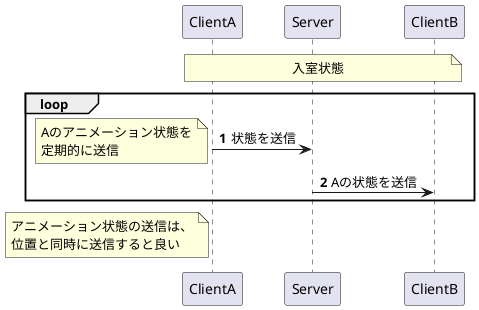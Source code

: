 @startuml
'https://plantuml.com/sequence-diagram

autonumber

participant ClientA
participant Server
participant ClientB

note across:入室状態

loop
ClientA->Server:状態を送信
note left:Aのアニメーション状態を\n定期的に送信
ClientB<-Server:Aの状態を送信
end

note left of ClientA:アニメーション状態の送信は、\n位置と同時に送信すると良い

@enduml